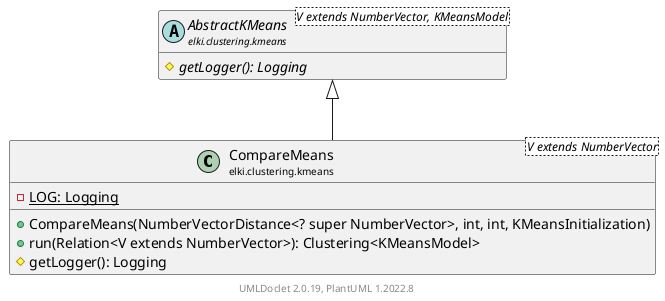 @startuml
    remove .*\.(Instance|Par|Parameterizer|Factory)$
    set namespaceSeparator none
    hide empty fields
    hide empty methods

    class "<size:14>CompareMeans\n<size:10>elki.clustering.kmeans" as elki.clustering.kmeans.CompareMeans<V extends NumberVector> [[CompareMeans.html]] {
        {static} -LOG: Logging
        +CompareMeans(NumberVectorDistance<? super NumberVector>, int, int, KMeansInitialization)
        +run(Relation<V extends NumberVector>): Clustering<KMeansModel>
        #getLogger(): Logging
    }

    abstract class "<size:14>AbstractKMeans\n<size:10>elki.clustering.kmeans" as elki.clustering.kmeans.AbstractKMeans<V extends NumberVector, KMeansModel> [[AbstractKMeans.html]] {
        {abstract} #getLogger(): Logging
    }
    class "<size:14>CompareMeans.Instance\n<size:10>elki.clustering.kmeans" as elki.clustering.kmeans.CompareMeans.Instance [[CompareMeans.Instance.html]]
    class "<size:14>CompareMeans.Par\n<size:10>elki.clustering.kmeans" as elki.clustering.kmeans.CompareMeans.Par<V extends NumberVector> [[CompareMeans.Par.html]]

    elki.clustering.kmeans.AbstractKMeans <|-- elki.clustering.kmeans.CompareMeans
    elki.clustering.kmeans.CompareMeans +-- elki.clustering.kmeans.CompareMeans.Instance
    elki.clustering.kmeans.CompareMeans +-- elki.clustering.kmeans.CompareMeans.Par

    center footer UMLDoclet 2.0.19, PlantUML 1.2022.8
@enduml
